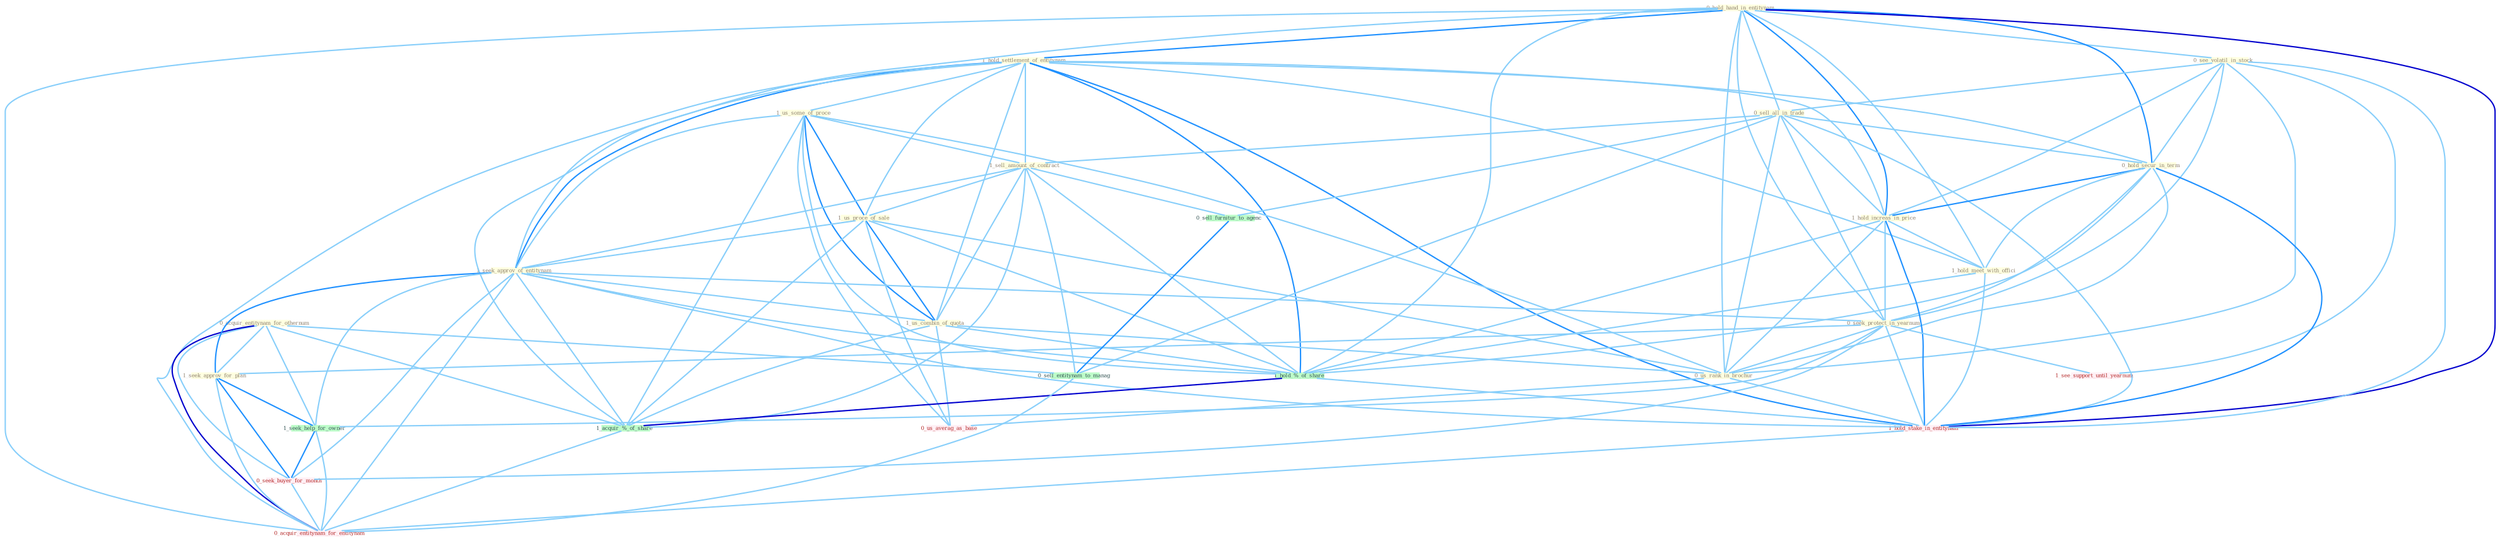 Graph G{ 
    node
    [shape=polygon,style=filled,width=.5,height=.06,color="#BDFCC9",fixedsize=true,fontsize=4,
    fontcolor="#2f4f4f"];
    {node
    [color="#ffffe0", fontcolor="#8b7d6b"] "0_hold_hand_in_entitynam " "1_hold_settlement_of_entitynam " "0_acquir_entitynam_for_othernum " "1_us_some_of_proce " "0_see_volatil_in_stock " "0_sell_all_in_trade " "0_hold_secur_in_term " "1_sell_amount_of_contract " "1_hold_increas_in_price " "1_us_proce_of_sale " "1_hold_meet_with_offici " "1_seek_approv_of_entitynam " "0_seek_protect_in_yearnum " "1_us_combin_of_quota " "1_seek_approv_for_plan " "0_us_rank_in_brochur "}
{node [color="#fff0f5", fontcolor="#b22222"] "1_hold_stake_in_entitynam " "0_seek_buyer_for_month " "1_see_support_until_yearnum " "0_us_averag_as_base " "0_acquir_entitynam_for_entitynam "}
edge [color="#B0E2FF"];

	"0_hold_hand_in_entitynam " -- "1_hold_settlement_of_entitynam " [w="2", color="#1e90ff" , len=0.8];
	"0_hold_hand_in_entitynam " -- "0_see_volatil_in_stock " [w="1", color="#87cefa" ];
	"0_hold_hand_in_entitynam " -- "0_sell_all_in_trade " [w="1", color="#87cefa" ];
	"0_hold_hand_in_entitynam " -- "0_hold_secur_in_term " [w="2", color="#1e90ff" , len=0.8];
	"0_hold_hand_in_entitynam " -- "1_hold_increas_in_price " [w="2", color="#1e90ff" , len=0.8];
	"0_hold_hand_in_entitynam " -- "1_hold_meet_with_offici " [w="1", color="#87cefa" ];
	"0_hold_hand_in_entitynam " -- "1_seek_approv_of_entitynam " [w="1", color="#87cefa" ];
	"0_hold_hand_in_entitynam " -- "0_seek_protect_in_yearnum " [w="1", color="#87cefa" ];
	"0_hold_hand_in_entitynam " -- "0_us_rank_in_brochur " [w="1", color="#87cefa" ];
	"0_hold_hand_in_entitynam " -- "1_hold_%_of_share " [w="1", color="#87cefa" ];
	"0_hold_hand_in_entitynam " -- "1_hold_stake_in_entitynam " [w="3", color="#0000cd" , len=0.6];
	"0_hold_hand_in_entitynam " -- "0_acquir_entitynam_for_entitynam " [w="1", color="#87cefa" ];
	"1_hold_settlement_of_entitynam " -- "1_us_some_of_proce " [w="1", color="#87cefa" ];
	"1_hold_settlement_of_entitynam " -- "0_hold_secur_in_term " [w="1", color="#87cefa" ];
	"1_hold_settlement_of_entitynam " -- "1_sell_amount_of_contract " [w="1", color="#87cefa" ];
	"1_hold_settlement_of_entitynam " -- "1_hold_increas_in_price " [w="1", color="#87cefa" ];
	"1_hold_settlement_of_entitynam " -- "1_us_proce_of_sale " [w="1", color="#87cefa" ];
	"1_hold_settlement_of_entitynam " -- "1_hold_meet_with_offici " [w="1", color="#87cefa" ];
	"1_hold_settlement_of_entitynam " -- "1_seek_approv_of_entitynam " [w="2", color="#1e90ff" , len=0.8];
	"1_hold_settlement_of_entitynam " -- "1_us_combin_of_quota " [w="1", color="#87cefa" ];
	"1_hold_settlement_of_entitynam " -- "1_hold_%_of_share " [w="2", color="#1e90ff" , len=0.8];
	"1_hold_settlement_of_entitynam " -- "1_hold_stake_in_entitynam " [w="2", color="#1e90ff" , len=0.8];
	"1_hold_settlement_of_entitynam " -- "1_acquir_%_of_share " [w="1", color="#87cefa" ];
	"1_hold_settlement_of_entitynam " -- "0_acquir_entitynam_for_entitynam " [w="1", color="#87cefa" ];
	"0_acquir_entitynam_for_othernum " -- "1_seek_approv_for_plan " [w="1", color="#87cefa" ];
	"0_acquir_entitynam_for_othernum " -- "1_seek_help_for_owner " [w="1", color="#87cefa" ];
	"0_acquir_entitynam_for_othernum " -- "0_seek_buyer_for_month " [w="1", color="#87cefa" ];
	"0_acquir_entitynam_for_othernum " -- "1_acquir_%_of_share " [w="1", color="#87cefa" ];
	"0_acquir_entitynam_for_othernum " -- "0_sell_entitynam_to_manag " [w="1", color="#87cefa" ];
	"0_acquir_entitynam_for_othernum " -- "0_acquir_entitynam_for_entitynam " [w="3", color="#0000cd" , len=0.6];
	"1_us_some_of_proce " -- "1_sell_amount_of_contract " [w="1", color="#87cefa" ];
	"1_us_some_of_proce " -- "1_us_proce_of_sale " [w="2", color="#1e90ff" , len=0.8];
	"1_us_some_of_proce " -- "1_seek_approv_of_entitynam " [w="1", color="#87cefa" ];
	"1_us_some_of_proce " -- "1_us_combin_of_quota " [w="2", color="#1e90ff" , len=0.8];
	"1_us_some_of_proce " -- "0_us_rank_in_brochur " [w="1", color="#87cefa" ];
	"1_us_some_of_proce " -- "1_hold_%_of_share " [w="1", color="#87cefa" ];
	"1_us_some_of_proce " -- "1_acquir_%_of_share " [w="1", color="#87cefa" ];
	"1_us_some_of_proce " -- "0_us_averag_as_base " [w="1", color="#87cefa" ];
	"0_see_volatil_in_stock " -- "0_sell_all_in_trade " [w="1", color="#87cefa" ];
	"0_see_volatil_in_stock " -- "0_hold_secur_in_term " [w="1", color="#87cefa" ];
	"0_see_volatil_in_stock " -- "1_hold_increas_in_price " [w="1", color="#87cefa" ];
	"0_see_volatil_in_stock " -- "0_seek_protect_in_yearnum " [w="1", color="#87cefa" ];
	"0_see_volatil_in_stock " -- "0_us_rank_in_brochur " [w="1", color="#87cefa" ];
	"0_see_volatil_in_stock " -- "1_hold_stake_in_entitynam " [w="1", color="#87cefa" ];
	"0_see_volatil_in_stock " -- "1_see_support_until_yearnum " [w="1", color="#87cefa" ];
	"0_sell_all_in_trade " -- "0_hold_secur_in_term " [w="1", color="#87cefa" ];
	"0_sell_all_in_trade " -- "1_sell_amount_of_contract " [w="1", color="#87cefa" ];
	"0_sell_all_in_trade " -- "1_hold_increas_in_price " [w="1", color="#87cefa" ];
	"0_sell_all_in_trade " -- "0_seek_protect_in_yearnum " [w="1", color="#87cefa" ];
	"0_sell_all_in_trade " -- "0_us_rank_in_brochur " [w="1", color="#87cefa" ];
	"0_sell_all_in_trade " -- "1_hold_stake_in_entitynam " [w="1", color="#87cefa" ];
	"0_sell_all_in_trade " -- "0_sell_furnitur_to_agenc " [w="1", color="#87cefa" ];
	"0_sell_all_in_trade " -- "0_sell_entitynam_to_manag " [w="1", color="#87cefa" ];
	"0_hold_secur_in_term " -- "1_hold_increas_in_price " [w="2", color="#1e90ff" , len=0.8];
	"0_hold_secur_in_term " -- "1_hold_meet_with_offici " [w="1", color="#87cefa" ];
	"0_hold_secur_in_term " -- "0_seek_protect_in_yearnum " [w="1", color="#87cefa" ];
	"0_hold_secur_in_term " -- "0_us_rank_in_brochur " [w="1", color="#87cefa" ];
	"0_hold_secur_in_term " -- "1_hold_%_of_share " [w="1", color="#87cefa" ];
	"0_hold_secur_in_term " -- "1_hold_stake_in_entitynam " [w="2", color="#1e90ff" , len=0.8];
	"1_sell_amount_of_contract " -- "1_us_proce_of_sale " [w="1", color="#87cefa" ];
	"1_sell_amount_of_contract " -- "1_seek_approv_of_entitynam " [w="1", color="#87cefa" ];
	"1_sell_amount_of_contract " -- "1_us_combin_of_quota " [w="1", color="#87cefa" ];
	"1_sell_amount_of_contract " -- "1_hold_%_of_share " [w="1", color="#87cefa" ];
	"1_sell_amount_of_contract " -- "1_acquir_%_of_share " [w="1", color="#87cefa" ];
	"1_sell_amount_of_contract " -- "0_sell_furnitur_to_agenc " [w="1", color="#87cefa" ];
	"1_sell_amount_of_contract " -- "0_sell_entitynam_to_manag " [w="1", color="#87cefa" ];
	"1_hold_increas_in_price " -- "1_hold_meet_with_offici " [w="1", color="#87cefa" ];
	"1_hold_increas_in_price " -- "0_seek_protect_in_yearnum " [w="1", color="#87cefa" ];
	"1_hold_increas_in_price " -- "0_us_rank_in_brochur " [w="1", color="#87cefa" ];
	"1_hold_increas_in_price " -- "1_hold_%_of_share " [w="1", color="#87cefa" ];
	"1_hold_increas_in_price " -- "1_hold_stake_in_entitynam " [w="2", color="#1e90ff" , len=0.8];
	"1_us_proce_of_sale " -- "1_seek_approv_of_entitynam " [w="1", color="#87cefa" ];
	"1_us_proce_of_sale " -- "1_us_combin_of_quota " [w="2", color="#1e90ff" , len=0.8];
	"1_us_proce_of_sale " -- "0_us_rank_in_brochur " [w="1", color="#87cefa" ];
	"1_us_proce_of_sale " -- "1_hold_%_of_share " [w="1", color="#87cefa" ];
	"1_us_proce_of_sale " -- "1_acquir_%_of_share " [w="1", color="#87cefa" ];
	"1_us_proce_of_sale " -- "0_us_averag_as_base " [w="1", color="#87cefa" ];
	"1_hold_meet_with_offici " -- "1_hold_%_of_share " [w="1", color="#87cefa" ];
	"1_hold_meet_with_offici " -- "1_hold_stake_in_entitynam " [w="1", color="#87cefa" ];
	"1_seek_approv_of_entitynam " -- "0_seek_protect_in_yearnum " [w="1", color="#87cefa" ];
	"1_seek_approv_of_entitynam " -- "1_us_combin_of_quota " [w="1", color="#87cefa" ];
	"1_seek_approv_of_entitynam " -- "1_seek_approv_for_plan " [w="2", color="#1e90ff" , len=0.8];
	"1_seek_approv_of_entitynam " -- "1_hold_%_of_share " [w="1", color="#87cefa" ];
	"1_seek_approv_of_entitynam " -- "1_hold_stake_in_entitynam " [w="1", color="#87cefa" ];
	"1_seek_approv_of_entitynam " -- "1_seek_help_for_owner " [w="1", color="#87cefa" ];
	"1_seek_approv_of_entitynam " -- "0_seek_buyer_for_month " [w="1", color="#87cefa" ];
	"1_seek_approv_of_entitynam " -- "1_acquir_%_of_share " [w="1", color="#87cefa" ];
	"1_seek_approv_of_entitynam " -- "0_acquir_entitynam_for_entitynam " [w="1", color="#87cefa" ];
	"0_seek_protect_in_yearnum " -- "1_seek_approv_for_plan " [w="1", color="#87cefa" ];
	"0_seek_protect_in_yearnum " -- "0_us_rank_in_brochur " [w="1", color="#87cefa" ];
	"0_seek_protect_in_yearnum " -- "1_hold_stake_in_entitynam " [w="1", color="#87cefa" ];
	"0_seek_protect_in_yearnum " -- "1_seek_help_for_owner " [w="1", color="#87cefa" ];
	"0_seek_protect_in_yearnum " -- "0_seek_buyer_for_month " [w="1", color="#87cefa" ];
	"0_seek_protect_in_yearnum " -- "1_see_support_until_yearnum " [w="1", color="#87cefa" ];
	"1_us_combin_of_quota " -- "0_us_rank_in_brochur " [w="1", color="#87cefa" ];
	"1_us_combin_of_quota " -- "1_hold_%_of_share " [w="1", color="#87cefa" ];
	"1_us_combin_of_quota " -- "1_acquir_%_of_share " [w="1", color="#87cefa" ];
	"1_us_combin_of_quota " -- "0_us_averag_as_base " [w="1", color="#87cefa" ];
	"1_seek_approv_for_plan " -- "1_seek_help_for_owner " [w="2", color="#1e90ff" , len=0.8];
	"1_seek_approv_for_plan " -- "0_seek_buyer_for_month " [w="2", color="#1e90ff" , len=0.8];
	"1_seek_approv_for_plan " -- "0_acquir_entitynam_for_entitynam " [w="1", color="#87cefa" ];
	"0_us_rank_in_brochur " -- "1_hold_stake_in_entitynam " [w="1", color="#87cefa" ];
	"0_us_rank_in_brochur " -- "0_us_averag_as_base " [w="1", color="#87cefa" ];
	"1_hold_%_of_share " -- "1_hold_stake_in_entitynam " [w="1", color="#87cefa" ];
	"1_hold_%_of_share " -- "1_acquir_%_of_share " [w="3", color="#0000cd" , len=0.6];
	"1_hold_stake_in_entitynam " -- "0_acquir_entitynam_for_entitynam " [w="1", color="#87cefa" ];
	"1_seek_help_for_owner " -- "0_seek_buyer_for_month " [w="2", color="#1e90ff" , len=0.8];
	"1_seek_help_for_owner " -- "0_acquir_entitynam_for_entitynam " [w="1", color="#87cefa" ];
	"0_seek_buyer_for_month " -- "0_acquir_entitynam_for_entitynam " [w="1", color="#87cefa" ];
	"1_acquir_%_of_share " -- "0_acquir_entitynam_for_entitynam " [w="1", color="#87cefa" ];
	"0_sell_furnitur_to_agenc " -- "0_sell_entitynam_to_manag " [w="2", color="#1e90ff" , len=0.8];
	"0_sell_entitynam_to_manag " -- "0_acquir_entitynam_for_entitynam " [w="1", color="#87cefa" ];
}